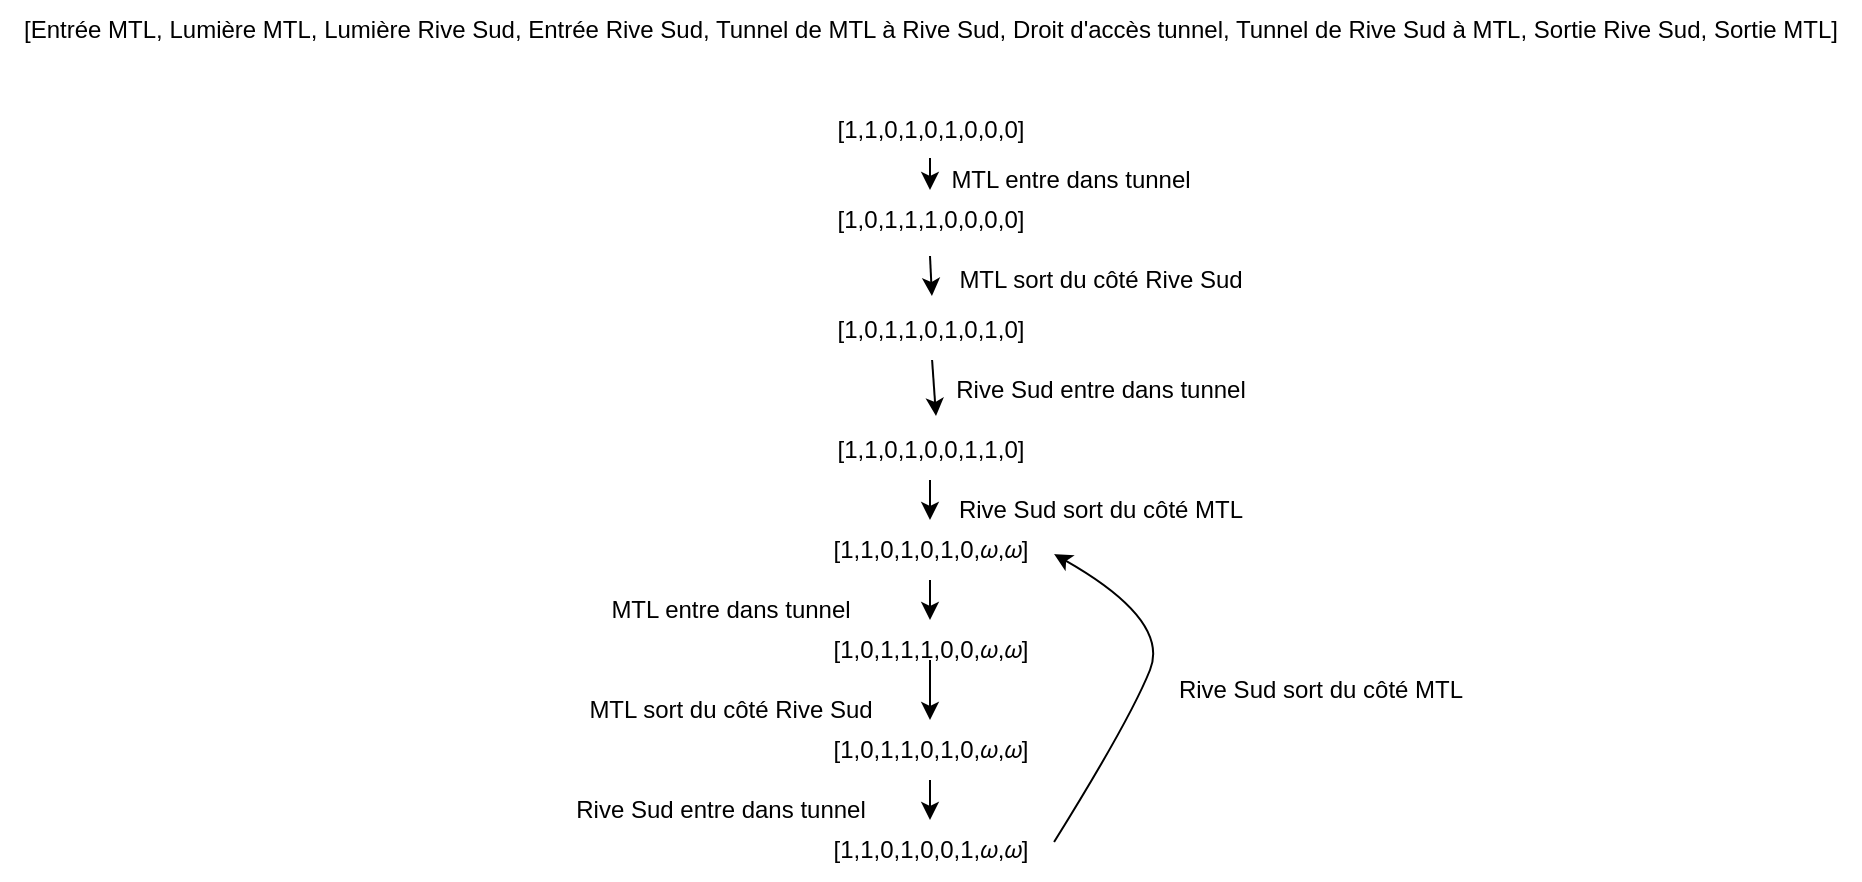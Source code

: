 <mxfile version="20.8.16" type="device"><diagram name="Page-1" id="_SiebdZ2D_cUHN0yV8ls"><mxGraphModel dx="2070" dy="716" grid="1" gridSize="10" guides="1" tooltips="1" connect="1" arrows="1" fold="1" page="1" pageScale="1" pageWidth="850" pageHeight="1100" math="0" shadow="0"><root><mxCell id="0"/><mxCell id="1" parent="0"/><mxCell id="SbcUOAob0kX7KbVdGBVp-1" value="[1,1,0,1,0,1,0,0,0]" style="text;html=1;align=center;verticalAlign=middle;resizable=0;points=[];autosize=1;strokeColor=none;fillColor=none;" parent="1" vertex="1"><mxGeometry x="330" y="140" width="120" height="30" as="geometry"/></mxCell><mxCell id="SbcUOAob0kX7KbVdGBVp-2" value="[1,0,1,1,1,0,0,0,0]" style="text;html=1;align=center;verticalAlign=middle;resizable=0;points=[];autosize=1;strokeColor=none;fillColor=none;" parent="1" vertex="1"><mxGeometry x="330" y="185" width="120" height="30" as="geometry"/></mxCell><mxCell id="SbcUOAob0kX7KbVdGBVp-3" value="[1,0,1,1,0,1,0,1,0]" style="text;html=1;align=center;verticalAlign=middle;resizable=0;points=[];autosize=1;strokeColor=none;fillColor=none;" parent="1" vertex="1"><mxGeometry x="330" y="240" width="120" height="30" as="geometry"/></mxCell><mxCell id="SbcUOAob0kX7KbVdGBVp-4" value="[1,1,0,1,0,0,1,1,0]" style="text;html=1;align=center;verticalAlign=middle;resizable=0;points=[];autosize=1;strokeColor=none;fillColor=none;" parent="1" vertex="1"><mxGeometry x="330" y="300" width="120" height="30" as="geometry"/></mxCell><mxCell id="SbcUOAob0kX7KbVdGBVp-5" value="[1,1,0,1,0,1,0,𝜔,𝜔]" style="text;html=1;align=center;verticalAlign=middle;resizable=0;points=[];autosize=1;strokeColor=none;fillColor=none;" parent="1" vertex="1"><mxGeometry x="330" y="350" width="120" height="30" as="geometry"/></mxCell><mxCell id="SbcUOAob0kX7KbVdGBVp-6" value="[1,0,1,1,1,0,0,𝜔,𝜔]" style="text;html=1;align=center;verticalAlign=middle;resizable=0;points=[];autosize=1;strokeColor=none;fillColor=none;" parent="1" vertex="1"><mxGeometry x="330" y="400" width="120" height="30" as="geometry"/></mxCell><mxCell id="SbcUOAob0kX7KbVdGBVp-7" value="[1,0,1,1,0,1,0,𝜔,𝜔]" style="text;html=1;align=center;verticalAlign=middle;resizable=0;points=[];autosize=1;strokeColor=none;fillColor=none;" parent="1" vertex="1"><mxGeometry x="330" y="450" width="120" height="30" as="geometry"/></mxCell><mxCell id="SbcUOAob0kX7KbVdGBVp-8" value="[1,1,0,1,0,0,1,𝜔,𝜔]" style="text;html=1;align=center;verticalAlign=middle;resizable=0;points=[];autosize=1;strokeColor=none;fillColor=none;" parent="1" vertex="1"><mxGeometry x="330" y="500" width="120" height="30" as="geometry"/></mxCell><mxCell id="SbcUOAob0kX7KbVdGBVp-9" value="" style="endArrow=classic;html=1;rounded=0;exitX=0.5;exitY=0.967;exitDx=0;exitDy=0;exitPerimeter=0;" parent="1" source="SbcUOAob0kX7KbVdGBVp-1" target="SbcUOAob0kX7KbVdGBVp-2" edge="1"><mxGeometry width="50" height="50" relative="1" as="geometry"><mxPoint x="400" y="410" as="sourcePoint"/><mxPoint x="450" y="360" as="targetPoint"/></mxGeometry></mxCell><mxCell id="SbcUOAob0kX7KbVdGBVp-10" value="" style="endArrow=classic;html=1;rounded=0;exitX=0.5;exitY=1.1;exitDx=0;exitDy=0;exitPerimeter=0;entryX=0.508;entryY=-0.067;entryDx=0;entryDy=0;entryPerimeter=0;" parent="1" source="SbcUOAob0kX7KbVdGBVp-2" target="SbcUOAob0kX7KbVdGBVp-3" edge="1"><mxGeometry width="50" height="50" relative="1" as="geometry"><mxPoint x="400" y="179.01" as="sourcePoint"/><mxPoint x="400" y="195" as="targetPoint"/></mxGeometry></mxCell><mxCell id="SbcUOAob0kX7KbVdGBVp-11" value="" style="endArrow=classic;html=1;rounded=0;entryX=0.525;entryY=-0.067;entryDx=0;entryDy=0;entryPerimeter=0;" parent="1" source="SbcUOAob0kX7KbVdGBVp-3" target="SbcUOAob0kX7KbVdGBVp-4" edge="1"><mxGeometry width="50" height="50" relative="1" as="geometry"><mxPoint x="410" y="189.01" as="sourcePoint"/><mxPoint x="410" y="205" as="targetPoint"/></mxGeometry></mxCell><mxCell id="SbcUOAob0kX7KbVdGBVp-12" value="" style="endArrow=classic;html=1;rounded=0;" parent="1" source="SbcUOAob0kX7KbVdGBVp-4" target="SbcUOAob0kX7KbVdGBVp-5" edge="1"><mxGeometry width="50" height="50" relative="1" as="geometry"><mxPoint x="420" y="199.01" as="sourcePoint"/><mxPoint x="420" y="215" as="targetPoint"/></mxGeometry></mxCell><mxCell id="SbcUOAob0kX7KbVdGBVp-13" value="" style="endArrow=classic;html=1;rounded=0;" parent="1" source="SbcUOAob0kX7KbVdGBVp-5" target="SbcUOAob0kX7KbVdGBVp-6" edge="1"><mxGeometry width="50" height="50" relative="1" as="geometry"><mxPoint x="430" y="209.01" as="sourcePoint"/><mxPoint x="430" y="225" as="targetPoint"/></mxGeometry></mxCell><mxCell id="SbcUOAob0kX7KbVdGBVp-14" value="" style="endArrow=classic;html=1;rounded=0;" parent="1" target="SbcUOAob0kX7KbVdGBVp-7" edge="1"><mxGeometry width="50" height="50" relative="1" as="geometry"><mxPoint x="390" y="420" as="sourcePoint"/><mxPoint x="400" y="410" as="targetPoint"/></mxGeometry></mxCell><mxCell id="SbcUOAob0kX7KbVdGBVp-15" value="" style="endArrow=classic;html=1;rounded=0;" parent="1" source="SbcUOAob0kX7KbVdGBVp-7" target="SbcUOAob0kX7KbVdGBVp-8" edge="1"><mxGeometry width="50" height="50" relative="1" as="geometry"><mxPoint x="400" y="430" as="sourcePoint"/><mxPoint x="400" y="460" as="targetPoint"/></mxGeometry></mxCell><mxCell id="SbcUOAob0kX7KbVdGBVp-16" value="" style="curved=1;endArrow=classic;html=1;rounded=0;exitX=1.017;exitY=0.367;exitDx=0;exitDy=0;exitPerimeter=0;entryX=1.017;entryY=0.567;entryDx=0;entryDy=0;entryPerimeter=0;" parent="1" source="SbcUOAob0kX7KbVdGBVp-8" target="SbcUOAob0kX7KbVdGBVp-5" edge="1"><mxGeometry width="50" height="50" relative="1" as="geometry"><mxPoint x="400" y="410" as="sourcePoint"/><mxPoint x="450" y="360" as="targetPoint"/><Array as="points"><mxPoint x="490" y="450"/><mxPoint x="510" y="400"/></Array></mxGeometry></mxCell><mxCell id="SbcUOAob0kX7KbVdGBVp-17" value="[Entrée MTL, Lumière MTL, Lumière Rive Sud, Entrée Rive Sud, Tunnel de MTL à Rive Sud, Droit d'accès tunnel, Tunnel de Rive Sud à MTL, Sortie Rive Sud, Sortie MTL]" style="text;html=1;align=center;verticalAlign=middle;resizable=0;points=[];autosize=1;strokeColor=none;fillColor=none;" parent="1" vertex="1"><mxGeometry x="-75" y="90" width="930" height="30" as="geometry"/></mxCell><mxCell id="pdT8hwTFgnTtXIhGNwqp-1" value="MTL entre dans tunnel" style="text;html=1;align=center;verticalAlign=middle;resizable=0;points=[];autosize=1;strokeColor=none;fillColor=none;" vertex="1" parent="1"><mxGeometry x="390" y="165" width="140" height="30" as="geometry"/></mxCell><mxCell id="pdT8hwTFgnTtXIhGNwqp-2" value="MTL sort du côté Rive Sud" style="text;html=1;align=center;verticalAlign=middle;resizable=0;points=[];autosize=1;strokeColor=none;fillColor=none;" vertex="1" parent="1"><mxGeometry x="390" y="215" width="170" height="30" as="geometry"/></mxCell><mxCell id="pdT8hwTFgnTtXIhGNwqp-3" value="Rive Sud entre dans tunnel" style="text;html=1;align=center;verticalAlign=middle;resizable=0;points=[];autosize=1;strokeColor=none;fillColor=none;" vertex="1" parent="1"><mxGeometry x="390" y="270" width="170" height="30" as="geometry"/></mxCell><mxCell id="pdT8hwTFgnTtXIhGNwqp-4" value="Rive Sud sort du côté MTL" style="text;html=1;align=center;verticalAlign=middle;resizable=0;points=[];autosize=1;strokeColor=none;fillColor=none;" vertex="1" parent="1"><mxGeometry x="390" y="330" width="170" height="30" as="geometry"/></mxCell><mxCell id="pdT8hwTFgnTtXIhGNwqp-5" value="MTL entre dans tunnel" style="text;html=1;align=center;verticalAlign=middle;resizable=0;points=[];autosize=1;strokeColor=none;fillColor=none;" vertex="1" parent="1"><mxGeometry x="220" y="380" width="140" height="30" as="geometry"/></mxCell><mxCell id="pdT8hwTFgnTtXIhGNwqp-6" value="MTL sort du côté Rive Sud" style="text;html=1;align=center;verticalAlign=middle;resizable=0;points=[];autosize=1;strokeColor=none;fillColor=none;" vertex="1" parent="1"><mxGeometry x="205" y="430" width="170" height="30" as="geometry"/></mxCell><mxCell id="pdT8hwTFgnTtXIhGNwqp-7" value="Rive Sud entre dans tunnel" style="text;html=1;align=center;verticalAlign=middle;resizable=0;points=[];autosize=1;strokeColor=none;fillColor=none;" vertex="1" parent="1"><mxGeometry x="200" y="480" width="170" height="30" as="geometry"/></mxCell><mxCell id="pdT8hwTFgnTtXIhGNwqp-8" value="Rive Sud sort du côté MTL" style="text;html=1;align=center;verticalAlign=middle;resizable=0;points=[];autosize=1;strokeColor=none;fillColor=none;" vertex="1" parent="1"><mxGeometry x="500" y="420" width="170" height="30" as="geometry"/></mxCell></root></mxGraphModel></diagram></mxfile>